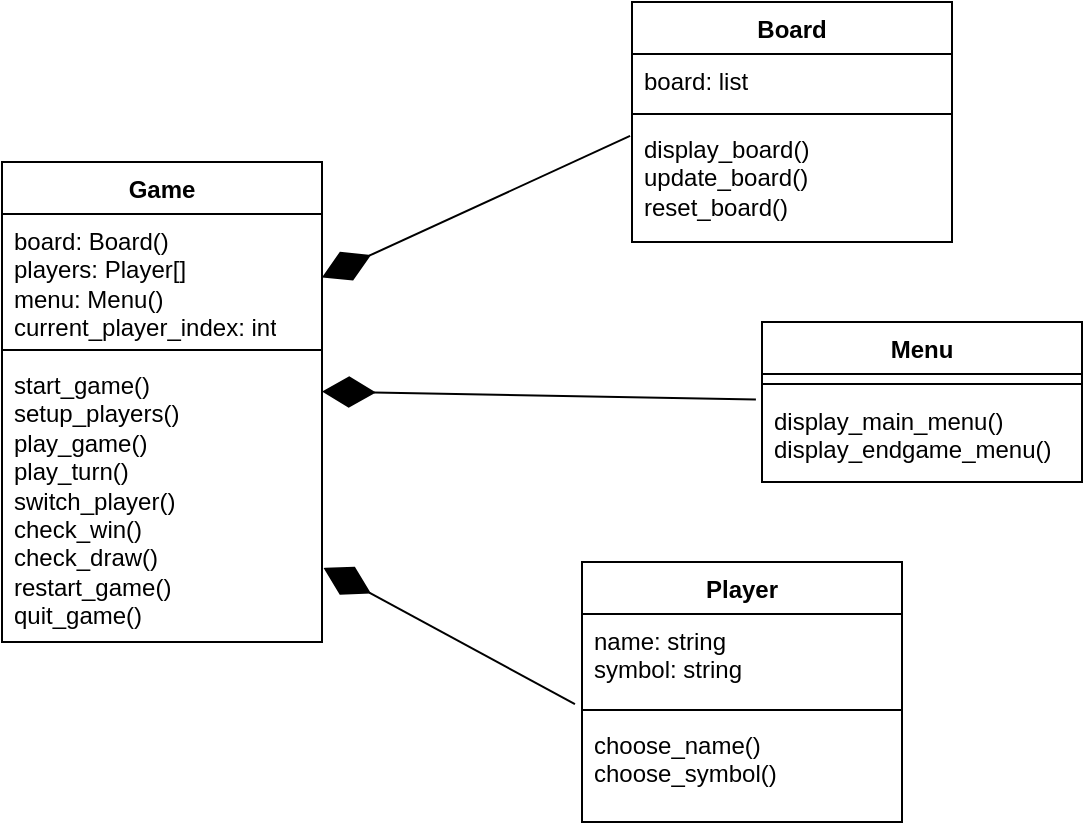 <mxfile version="24.7.6">
  <diagram name="Page-1" id="Itrz01Wgn6MiwEWJ-1N_">
    <mxGraphModel grid="1" page="1" gridSize="10" guides="1" tooltips="1" connect="1" arrows="1" fold="1" pageScale="1" pageWidth="850" pageHeight="1100" math="0" shadow="0">
      <root>
        <mxCell id="0" />
        <mxCell id="1" parent="0" />
        <mxCell id="ad1mfBv22cTbSHBT4D_S-1" value="Player" style="swimlane;fontStyle=1;align=center;verticalAlign=top;childLayout=stackLayout;horizontal=1;startSize=26;horizontalStack=0;resizeParent=1;resizeParentMax=0;resizeLast=0;collapsible=1;marginBottom=0;whiteSpace=wrap;html=1;" vertex="1" parent="1">
          <mxGeometry x="400" y="390" width="160" height="130" as="geometry" />
        </mxCell>
        <mxCell id="ad1mfBv22cTbSHBT4D_S-2" value="name: string&lt;div&gt;symbol: string&lt;/div&gt;" style="text;strokeColor=none;fillColor=none;align=left;verticalAlign=top;spacingLeft=4;spacingRight=4;overflow=hidden;rotatable=0;points=[[0,0.5],[1,0.5]];portConstraint=eastwest;whiteSpace=wrap;html=1;" vertex="1" parent="ad1mfBv22cTbSHBT4D_S-1">
          <mxGeometry y="26" width="160" height="44" as="geometry" />
        </mxCell>
        <mxCell id="ad1mfBv22cTbSHBT4D_S-3" value="" style="line;strokeWidth=1;fillColor=none;align=left;verticalAlign=middle;spacingTop=-1;spacingLeft=3;spacingRight=3;rotatable=0;labelPosition=right;points=[];portConstraint=eastwest;strokeColor=inherit;" vertex="1" parent="ad1mfBv22cTbSHBT4D_S-1">
          <mxGeometry y="70" width="160" height="8" as="geometry" />
        </mxCell>
        <mxCell id="ad1mfBv22cTbSHBT4D_S-4" value="choose_name()&lt;div&gt;choose_symbol()&lt;/div&gt;" style="text;strokeColor=none;fillColor=none;align=left;verticalAlign=top;spacingLeft=4;spacingRight=4;overflow=hidden;rotatable=0;points=[[0,0.5],[1,0.5]];portConstraint=eastwest;whiteSpace=wrap;html=1;" vertex="1" parent="ad1mfBv22cTbSHBT4D_S-1">
          <mxGeometry y="78" width="160" height="52" as="geometry" />
        </mxCell>
        <mxCell id="ad1mfBv22cTbSHBT4D_S-6" value="Board" style="swimlane;fontStyle=1;align=center;verticalAlign=top;childLayout=stackLayout;horizontal=1;startSize=26;horizontalStack=0;resizeParent=1;resizeParentMax=0;resizeLast=0;collapsible=1;marginBottom=0;whiteSpace=wrap;html=1;" vertex="1" parent="1">
          <mxGeometry x="425" y="110" width="160" height="120" as="geometry" />
        </mxCell>
        <mxCell id="ad1mfBv22cTbSHBT4D_S-7" value="board: list" style="text;strokeColor=none;fillColor=none;align=left;verticalAlign=top;spacingLeft=4;spacingRight=4;overflow=hidden;rotatable=0;points=[[0,0.5],[1,0.5]];portConstraint=eastwest;whiteSpace=wrap;html=1;" vertex="1" parent="ad1mfBv22cTbSHBT4D_S-6">
          <mxGeometry y="26" width="160" height="26" as="geometry" />
        </mxCell>
        <mxCell id="ad1mfBv22cTbSHBT4D_S-8" value="" style="line;strokeWidth=1;fillColor=none;align=left;verticalAlign=middle;spacingTop=-1;spacingLeft=3;spacingRight=3;rotatable=0;labelPosition=right;points=[];portConstraint=eastwest;strokeColor=inherit;" vertex="1" parent="ad1mfBv22cTbSHBT4D_S-6">
          <mxGeometry y="52" width="160" height="8" as="geometry" />
        </mxCell>
        <mxCell id="ad1mfBv22cTbSHBT4D_S-9" value="display_board()&lt;div&gt;update_board()&lt;/div&gt;&lt;div&gt;reset_board()&lt;/div&gt;" style="text;strokeColor=none;fillColor=none;align=left;verticalAlign=top;spacingLeft=4;spacingRight=4;overflow=hidden;rotatable=0;points=[[0,0.5],[1,0.5]];portConstraint=eastwest;whiteSpace=wrap;html=1;" vertex="1" parent="ad1mfBv22cTbSHBT4D_S-6">
          <mxGeometry y="60" width="160" height="60" as="geometry" />
        </mxCell>
        <mxCell id="ad1mfBv22cTbSHBT4D_S-10" value="Menu" style="swimlane;fontStyle=1;align=center;verticalAlign=top;childLayout=stackLayout;horizontal=1;startSize=26;horizontalStack=0;resizeParent=1;resizeParentMax=0;resizeLast=0;collapsible=1;marginBottom=0;whiteSpace=wrap;html=1;" vertex="1" parent="1">
          <mxGeometry x="490" y="270" width="160" height="80" as="geometry" />
        </mxCell>
        <mxCell id="ad1mfBv22cTbSHBT4D_S-12" value="" style="line;strokeWidth=1;fillColor=none;align=left;verticalAlign=middle;spacingTop=-1;spacingLeft=3;spacingRight=3;rotatable=0;labelPosition=right;points=[];portConstraint=eastwest;strokeColor=inherit;" vertex="1" parent="ad1mfBv22cTbSHBT4D_S-10">
          <mxGeometry y="26" width="160" height="10" as="geometry" />
        </mxCell>
        <mxCell id="ad1mfBv22cTbSHBT4D_S-13" value="display_main_menu()&lt;div&gt;display_endgame_menu()&lt;/div&gt;" style="text;strokeColor=none;fillColor=none;align=left;verticalAlign=top;spacingLeft=4;spacingRight=4;overflow=hidden;rotatable=0;points=[[0,0.5],[1,0.5]];portConstraint=eastwest;whiteSpace=wrap;html=1;" vertex="1" parent="ad1mfBv22cTbSHBT4D_S-10">
          <mxGeometry y="36" width="160" height="44" as="geometry" />
        </mxCell>
        <mxCell id="ad1mfBv22cTbSHBT4D_S-14" value="Game" style="swimlane;fontStyle=1;align=center;verticalAlign=top;childLayout=stackLayout;horizontal=1;startSize=26;horizontalStack=0;resizeParent=1;resizeParentMax=0;resizeLast=0;collapsible=1;marginBottom=0;whiteSpace=wrap;html=1;" vertex="1" parent="1">
          <mxGeometry x="110" y="190" width="160" height="240" as="geometry" />
        </mxCell>
        <mxCell id="ad1mfBv22cTbSHBT4D_S-15" value="board: Board()&lt;div&gt;players: Player[]&lt;/div&gt;&lt;div&gt;menu: Menu()&lt;/div&gt;&lt;div&gt;current_player_index: int&lt;/div&gt;" style="text;strokeColor=none;fillColor=none;align=left;verticalAlign=top;spacingLeft=4;spacingRight=4;overflow=hidden;rotatable=0;points=[[0,0.5],[1,0.5]];portConstraint=eastwest;whiteSpace=wrap;html=1;" vertex="1" parent="ad1mfBv22cTbSHBT4D_S-14">
          <mxGeometry y="26" width="160" height="64" as="geometry" />
        </mxCell>
        <mxCell id="ad1mfBv22cTbSHBT4D_S-16" value="" style="line;strokeWidth=1;fillColor=none;align=left;verticalAlign=middle;spacingTop=-1;spacingLeft=3;spacingRight=3;rotatable=0;labelPosition=right;points=[];portConstraint=eastwest;strokeColor=inherit;" vertex="1" parent="ad1mfBv22cTbSHBT4D_S-14">
          <mxGeometry y="90" width="160" height="8" as="geometry" />
        </mxCell>
        <mxCell id="ad1mfBv22cTbSHBT4D_S-17" value="start_game()&lt;div&gt;setup_players()&lt;br&gt;&lt;div&gt;play_game()&lt;/div&gt;&lt;div&gt;play_turn()&lt;/div&gt;&lt;div&gt;switch_player()&lt;/div&gt;&lt;div&gt;check_win()&lt;/div&gt;&lt;div&gt;check_draw()&lt;/div&gt;&lt;div&gt;restart_game()&lt;/div&gt;&lt;div&gt;quit_game()&lt;/div&gt;&lt;/div&gt;" style="text;strokeColor=none;fillColor=none;align=left;verticalAlign=top;spacingLeft=4;spacingRight=4;overflow=hidden;rotatable=0;points=[[0,0.5],[1,0.5]];portConstraint=eastwest;whiteSpace=wrap;html=1;" vertex="1" parent="ad1mfBv22cTbSHBT4D_S-14">
          <mxGeometry y="98" width="160" height="142" as="geometry" />
        </mxCell>
        <mxCell id="ad1mfBv22cTbSHBT4D_S-19" value="" style="endArrow=diamondThin;endFill=1;endSize=24;html=1;rounded=0;exitX=-0.006;exitY=0.116;exitDx=0;exitDy=0;entryX=0.984;entryY=0.158;entryDx=0;entryDy=0;entryPerimeter=0;exitPerimeter=0;" edge="1" parent="1" source="ad1mfBv22cTbSHBT4D_S-9">
          <mxGeometry width="160" relative="1" as="geometry">
            <mxPoint x="427.56" y="130" as="sourcePoint" />
            <mxPoint x="270.0" y="247.692" as="targetPoint" />
          </mxGeometry>
        </mxCell>
        <mxCell id="ad1mfBv22cTbSHBT4D_S-20" value="" style="endArrow=diamondThin;endFill=1;endSize=24;html=1;rounded=0;entryX=1;entryY=0.118;entryDx=0;entryDy=0;entryPerimeter=0;exitX=-0.019;exitY=0.063;exitDx=0;exitDy=0;exitPerimeter=0;" edge="1" parent="1" source="ad1mfBv22cTbSHBT4D_S-13" target="ad1mfBv22cTbSHBT4D_S-17">
          <mxGeometry width="160" relative="1" as="geometry">
            <mxPoint x="340" y="310" as="sourcePoint" />
            <mxPoint x="500" y="310" as="targetPoint" />
          </mxGeometry>
        </mxCell>
        <mxCell id="ad1mfBv22cTbSHBT4D_S-21" value="" style="endArrow=diamondThin;endFill=1;endSize=24;html=1;rounded=0;exitX=-0.022;exitY=1.024;exitDx=0;exitDy=0;exitPerimeter=0;entryX=1.005;entryY=0.739;entryDx=0;entryDy=0;entryPerimeter=0;" edge="1" parent="1" source="ad1mfBv22cTbSHBT4D_S-2" target="ad1mfBv22cTbSHBT4D_S-17">
          <mxGeometry width="160" relative="1" as="geometry">
            <mxPoint x="340" y="310" as="sourcePoint" />
            <mxPoint x="500" y="310" as="targetPoint" />
          </mxGeometry>
        </mxCell>
      </root>
    </mxGraphModel>
  </diagram>
</mxfile>
